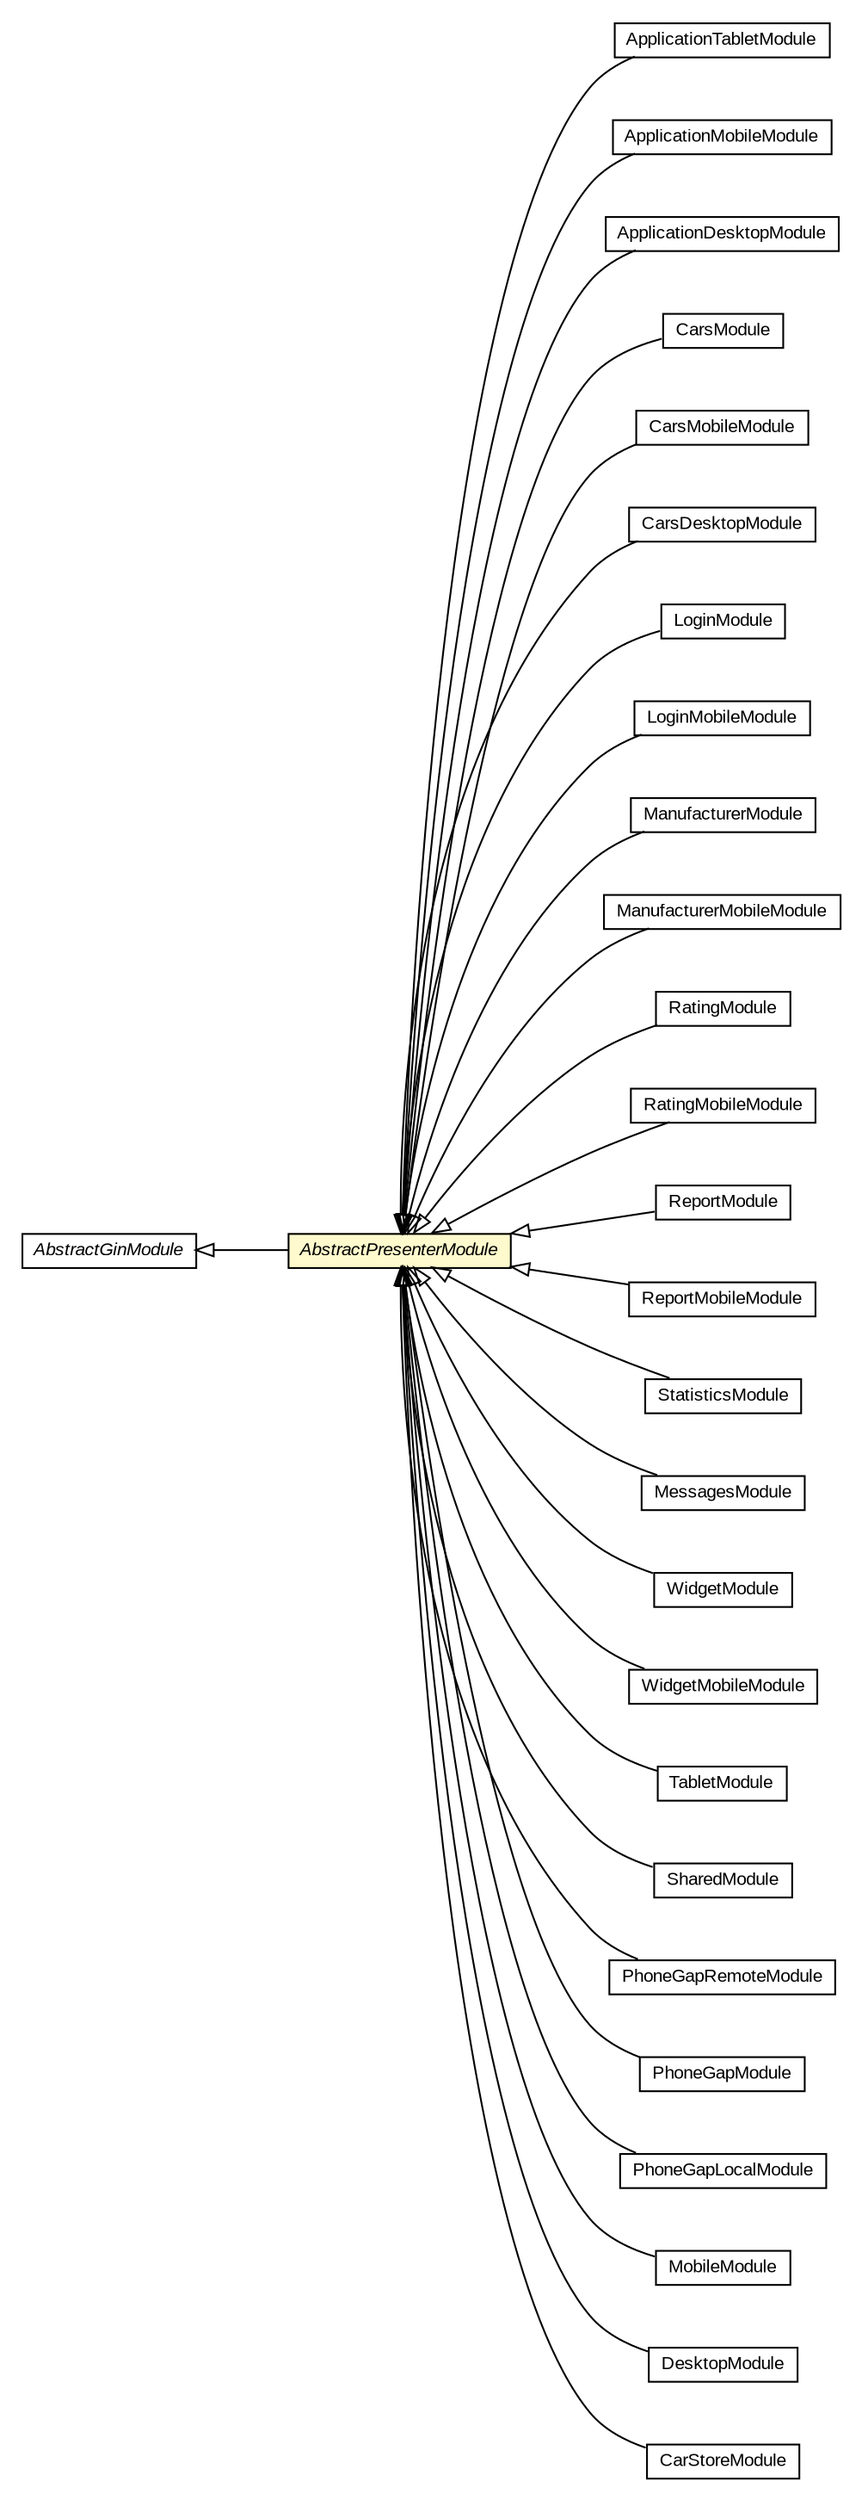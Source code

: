 #!/usr/local/bin/dot
#
# Class diagram 
# Generated by UMLGraph version R5_6-24-gf6e263 (http://www.umlgraph.org/)
#

digraph G {
	edge [fontname="arial",fontsize=10,labelfontname="arial",labelfontsize=10];
	node [fontname="arial",fontsize=10,shape=plaintext];
	nodesep=0.25;
	ranksep=0.5;
	rankdir=LR;
	// com.gwtplatform.mvp.client.gin.AbstractPresenterModule
	c97516 [label=<<table title="com.gwtplatform.mvp.client.gin.AbstractPresenterModule" border="0" cellborder="1" cellspacing="0" cellpadding="2" port="p" bgcolor="lemonChiffon" href="./AbstractPresenterModule.html">
		<tr><td><table border="0" cellspacing="0" cellpadding="1">
<tr><td align="center" balign="center"><font face="arial italic"> AbstractPresenterModule </font></td></tr>
		</table></td></tr>
		</table>>, URL="./AbstractPresenterModule.html", fontname="arial", fontcolor="black", fontsize=10.0];
	// com.gwtplatform.carstore.client.application.ApplicationTabletModule
	c97774 [label=<<table title="com.gwtplatform.carstore.client.application.ApplicationTabletModule" border="0" cellborder="1" cellspacing="0" cellpadding="2" port="p" href="../../../carstore/client/application/ApplicationTabletModule.html">
		<tr><td><table border="0" cellspacing="0" cellpadding="1">
<tr><td align="center" balign="center"> ApplicationTabletModule </td></tr>
		</table></td></tr>
		</table>>, URL="../../../carstore/client/application/ApplicationTabletModule.html", fontname="arial", fontcolor="black", fontsize=10.0];
	// com.gwtplatform.carstore.client.application.ApplicationMobileModule
	c97780 [label=<<table title="com.gwtplatform.carstore.client.application.ApplicationMobileModule" border="0" cellborder="1" cellspacing="0" cellpadding="2" port="p" href="../../../carstore/client/application/ApplicationMobileModule.html">
		<tr><td><table border="0" cellspacing="0" cellpadding="1">
<tr><td align="center" balign="center"> ApplicationMobileModule </td></tr>
		</table></td></tr>
		</table>>, URL="../../../carstore/client/application/ApplicationMobileModule.html", fontname="arial", fontcolor="black", fontsize=10.0];
	// com.gwtplatform.carstore.client.application.ApplicationDesktopModule
	c97781 [label=<<table title="com.gwtplatform.carstore.client.application.ApplicationDesktopModule" border="0" cellborder="1" cellspacing="0" cellpadding="2" port="p" href="../../../carstore/client/application/ApplicationDesktopModule.html">
		<tr><td><table border="0" cellspacing="0" cellpadding="1">
<tr><td align="center" balign="center"> ApplicationDesktopModule </td></tr>
		</table></td></tr>
		</table>>, URL="../../../carstore/client/application/ApplicationDesktopModule.html", fontname="arial", fontcolor="black", fontsize=10.0];
	// com.gwtplatform.carstore.client.application.cars.CarsModule
	c97816 [label=<<table title="com.gwtplatform.carstore.client.application.cars.CarsModule" border="0" cellborder="1" cellspacing="0" cellpadding="2" port="p" href="../../../carstore/client/application/cars/CarsModule.html">
		<tr><td><table border="0" cellspacing="0" cellpadding="1">
<tr><td align="center" balign="center"> CarsModule </td></tr>
		</table></td></tr>
		</table>>, URL="../../../carstore/client/application/cars/CarsModule.html", fontname="arial", fontcolor="black", fontsize=10.0];
	// com.gwtplatform.carstore.client.application.cars.CarsMobileModule
	c97818 [label=<<table title="com.gwtplatform.carstore.client.application.cars.CarsMobileModule" border="0" cellborder="1" cellspacing="0" cellpadding="2" port="p" href="../../../carstore/client/application/cars/CarsMobileModule.html">
		<tr><td><table border="0" cellspacing="0" cellpadding="1">
<tr><td align="center" balign="center"> CarsMobileModule </td></tr>
		</table></td></tr>
		</table>>, URL="../../../carstore/client/application/cars/CarsMobileModule.html", fontname="arial", fontcolor="black", fontsize=10.0];
	// com.gwtplatform.carstore.client.application.cars.CarsDesktopModule
	c97819 [label=<<table title="com.gwtplatform.carstore.client.application.cars.CarsDesktopModule" border="0" cellborder="1" cellspacing="0" cellpadding="2" port="p" href="../../../carstore/client/application/cars/CarsDesktopModule.html">
		<tr><td><table border="0" cellspacing="0" cellpadding="1">
<tr><td align="center" balign="center"> CarsDesktopModule </td></tr>
		</table></td></tr>
		</table>>, URL="../../../carstore/client/application/cars/CarsDesktopModule.html", fontname="arial", fontcolor="black", fontsize=10.0];
	// com.gwtplatform.carstore.client.application.login.LoginModule
	c97841 [label=<<table title="com.gwtplatform.carstore.client.application.login.LoginModule" border="0" cellborder="1" cellspacing="0" cellpadding="2" port="p" href="../../../carstore/client/application/login/LoginModule.html">
		<tr><td><table border="0" cellspacing="0" cellpadding="1">
<tr><td align="center" balign="center"> LoginModule </td></tr>
		</table></td></tr>
		</table>>, URL="../../../carstore/client/application/login/LoginModule.html", fontname="arial", fontcolor="black", fontsize=10.0];
	// com.gwtplatform.carstore.client.application.login.LoginMobileModule
	c97843 [label=<<table title="com.gwtplatform.carstore.client.application.login.LoginMobileModule" border="0" cellborder="1" cellspacing="0" cellpadding="2" port="p" href="../../../carstore/client/application/login/LoginMobileModule.html">
		<tr><td><table border="0" cellspacing="0" cellpadding="1">
<tr><td align="center" balign="center"> LoginMobileModule </td></tr>
		</table></td></tr>
		</table>>, URL="../../../carstore/client/application/login/LoginMobileModule.html", fontname="arial", fontcolor="black", fontsize=10.0];
	// com.gwtplatform.carstore.client.application.manufacturer.ManufacturerModule
	c97851 [label=<<table title="com.gwtplatform.carstore.client.application.manufacturer.ManufacturerModule" border="0" cellborder="1" cellspacing="0" cellpadding="2" port="p" href="../../../carstore/client/application/manufacturer/ManufacturerModule.html">
		<tr><td><table border="0" cellspacing="0" cellpadding="1">
<tr><td align="center" balign="center"> ManufacturerModule </td></tr>
		</table></td></tr>
		</table>>, URL="../../../carstore/client/application/manufacturer/ManufacturerModule.html", fontname="arial", fontcolor="black", fontsize=10.0];
	// com.gwtplatform.carstore.client.application.manufacturer.ManufacturerMobileModule
	c97853 [label=<<table title="com.gwtplatform.carstore.client.application.manufacturer.ManufacturerMobileModule" border="0" cellborder="1" cellspacing="0" cellpadding="2" port="p" href="../../../carstore/client/application/manufacturer/ManufacturerMobileModule.html">
		<tr><td><table border="0" cellspacing="0" cellpadding="1">
<tr><td align="center" balign="center"> ManufacturerMobileModule </td></tr>
		</table></td></tr>
		</table>>, URL="../../../carstore/client/application/manufacturer/ManufacturerMobileModule.html", fontname="arial", fontcolor="black", fontsize=10.0];
	// com.gwtplatform.carstore.client.application.rating.RatingModule
	c97872 [label=<<table title="com.gwtplatform.carstore.client.application.rating.RatingModule" border="0" cellborder="1" cellspacing="0" cellpadding="2" port="p" href="../../../carstore/client/application/rating/RatingModule.html">
		<tr><td><table border="0" cellspacing="0" cellpadding="1">
<tr><td align="center" balign="center"> RatingModule </td></tr>
		</table></td></tr>
		</table>>, URL="../../../carstore/client/application/rating/RatingModule.html", fontname="arial", fontcolor="black", fontsize=10.0];
	// com.gwtplatform.carstore.client.application.rating.RatingMobileModule
	c97874 [label=<<table title="com.gwtplatform.carstore.client.application.rating.RatingMobileModule" border="0" cellborder="1" cellspacing="0" cellpadding="2" port="p" href="../../../carstore/client/application/rating/RatingMobileModule.html">
		<tr><td><table border="0" cellspacing="0" cellpadding="1">
<tr><td align="center" balign="center"> RatingMobileModule </td></tr>
		</table></td></tr>
		</table>>, URL="../../../carstore/client/application/rating/RatingMobileModule.html", fontname="arial", fontcolor="black", fontsize=10.0];
	// com.gwtplatform.carstore.client.application.report.ReportModule
	c97893 [label=<<table title="com.gwtplatform.carstore.client.application.report.ReportModule" border="0" cellborder="1" cellspacing="0" cellpadding="2" port="p" href="../../../carstore/client/application/report/ReportModule.html">
		<tr><td><table border="0" cellspacing="0" cellpadding="1">
<tr><td align="center" balign="center"> ReportModule </td></tr>
		</table></td></tr>
		</table>>, URL="../../../carstore/client/application/report/ReportModule.html", fontname="arial", fontcolor="black", fontsize=10.0];
	// com.gwtplatform.carstore.client.application.report.ReportMobileModule
	c97895 [label=<<table title="com.gwtplatform.carstore.client.application.report.ReportMobileModule" border="0" cellborder="1" cellspacing="0" cellpadding="2" port="p" href="../../../carstore/client/application/report/ReportMobileModule.html">
		<tr><td><table border="0" cellspacing="0" cellpadding="1">
<tr><td align="center" balign="center"> ReportMobileModule </td></tr>
		</table></td></tr>
		</table>>, URL="../../../carstore/client/application/report/ReportMobileModule.html", fontname="arial", fontcolor="black", fontsize=10.0];
	// com.gwtplatform.carstore.client.application.stats.StatisticsModule
	c97899 [label=<<table title="com.gwtplatform.carstore.client.application.stats.StatisticsModule" border="0" cellborder="1" cellspacing="0" cellpadding="2" port="p" href="../../../carstore/client/application/stats/StatisticsModule.html">
		<tr><td><table border="0" cellspacing="0" cellpadding="1">
<tr><td align="center" balign="center"> StatisticsModule </td></tr>
		</table></td></tr>
		</table>>, URL="../../../carstore/client/application/stats/StatisticsModule.html", fontname="arial", fontcolor="black", fontsize=10.0];
	// com.gwtplatform.carstore.client.application.widget.message.MessagesModule
	c97913 [label=<<table title="com.gwtplatform.carstore.client.application.widget.message.MessagesModule" border="0" cellborder="1" cellspacing="0" cellpadding="2" port="p" href="../../../carstore/client/application/widget/message/MessagesModule.html">
		<tr><td><table border="0" cellspacing="0" cellpadding="1">
<tr><td align="center" balign="center"> MessagesModule </td></tr>
		</table></td></tr>
		</table>>, URL="../../../carstore/client/application/widget/message/MessagesModule.html", fontname="arial", fontcolor="black", fontsize=10.0];
	// com.gwtplatform.carstore.client.application.widget.WidgetModule
	c97918 [label=<<table title="com.gwtplatform.carstore.client.application.widget.WidgetModule" border="0" cellborder="1" cellspacing="0" cellpadding="2" port="p" href="../../../carstore/client/application/widget/WidgetModule.html">
		<tr><td><table border="0" cellspacing="0" cellpadding="1">
<tr><td align="center" balign="center"> WidgetModule </td></tr>
		</table></td></tr>
		</table>>, URL="../../../carstore/client/application/widget/WidgetModule.html", fontname="arial", fontcolor="black", fontsize=10.0];
	// com.gwtplatform.carstore.client.application.widget.WidgetMobileModule
	c97919 [label=<<table title="com.gwtplatform.carstore.client.application.widget.WidgetMobileModule" border="0" cellborder="1" cellspacing="0" cellpadding="2" port="p" href="../../../carstore/client/application/widget/WidgetMobileModule.html">
		<tr><td><table border="0" cellspacing="0" cellpadding="1">
<tr><td align="center" balign="center"> WidgetMobileModule </td></tr>
		</table></td></tr>
		</table>>, URL="../../../carstore/client/application/widget/WidgetMobileModule.html", fontname="arial", fontcolor="black", fontsize=10.0];
	// com.gwtplatform.carstore.client.gin.TabletModule
	c97923 [label=<<table title="com.gwtplatform.carstore.client.gin.TabletModule" border="0" cellborder="1" cellspacing="0" cellpadding="2" port="p" href="../../../carstore/client/gin/TabletModule.html">
		<tr><td><table border="0" cellspacing="0" cellpadding="1">
<tr><td align="center" balign="center"> TabletModule </td></tr>
		</table></td></tr>
		</table>>, URL="../../../carstore/client/gin/TabletModule.html", fontname="arial", fontcolor="black", fontsize=10.0];
	// com.gwtplatform.carstore.client.gin.SharedModule
	c97924 [label=<<table title="com.gwtplatform.carstore.client.gin.SharedModule" border="0" cellborder="1" cellspacing="0" cellpadding="2" port="p" href="../../../carstore/client/gin/SharedModule.html">
		<tr><td><table border="0" cellspacing="0" cellpadding="1">
<tr><td align="center" balign="center"> SharedModule </td></tr>
		</table></td></tr>
		</table>>, URL="../../../carstore/client/gin/SharedModule.html", fontname="arial", fontcolor="black", fontsize=10.0];
	// com.gwtplatform.carstore.client.gin.PhoneGapRemoteModule
	c97926 [label=<<table title="com.gwtplatform.carstore.client.gin.PhoneGapRemoteModule" border="0" cellborder="1" cellspacing="0" cellpadding="2" port="p" href="../../../carstore/client/gin/PhoneGapRemoteModule.html">
		<tr><td><table border="0" cellspacing="0" cellpadding="1">
<tr><td align="center" balign="center"> PhoneGapRemoteModule </td></tr>
		</table></td></tr>
		</table>>, URL="../../../carstore/client/gin/PhoneGapRemoteModule.html", fontname="arial", fontcolor="black", fontsize=10.0];
	// com.gwtplatform.carstore.client.gin.PhoneGapModule
	c97927 [label=<<table title="com.gwtplatform.carstore.client.gin.PhoneGapModule" border="0" cellborder="1" cellspacing="0" cellpadding="2" port="p" href="../../../carstore/client/gin/PhoneGapModule.html">
		<tr><td><table border="0" cellspacing="0" cellpadding="1">
<tr><td align="center" balign="center"> PhoneGapModule </td></tr>
		</table></td></tr>
		</table>>, URL="../../../carstore/client/gin/PhoneGapModule.html", fontname="arial", fontcolor="black", fontsize=10.0];
	// com.gwtplatform.carstore.client.gin.PhoneGapLocalModule
	c97928 [label=<<table title="com.gwtplatform.carstore.client.gin.PhoneGapLocalModule" border="0" cellborder="1" cellspacing="0" cellpadding="2" port="p" href="../../../carstore/client/gin/PhoneGapLocalModule.html">
		<tr><td><table border="0" cellspacing="0" cellpadding="1">
<tr><td align="center" balign="center"> PhoneGapLocalModule </td></tr>
		</table></td></tr>
		</table>>, URL="../../../carstore/client/gin/PhoneGapLocalModule.html", fontname="arial", fontcolor="black", fontsize=10.0];
	// com.gwtplatform.carstore.client.gin.MobileModule
	c97930 [label=<<table title="com.gwtplatform.carstore.client.gin.MobileModule" border="0" cellborder="1" cellspacing="0" cellpadding="2" port="p" href="../../../carstore/client/gin/MobileModule.html">
		<tr><td><table border="0" cellspacing="0" cellpadding="1">
<tr><td align="center" balign="center"> MobileModule </td></tr>
		</table></td></tr>
		</table>>, URL="../../../carstore/client/gin/MobileModule.html", fontname="arial", fontcolor="black", fontsize=10.0];
	// com.gwtplatform.carstore.client.gin.DesktopModule
	c97931 [label=<<table title="com.gwtplatform.carstore.client.gin.DesktopModule" border="0" cellborder="1" cellspacing="0" cellpadding="2" port="p" href="../../../carstore/client/gin/DesktopModule.html">
		<tr><td><table border="0" cellspacing="0" cellpadding="1">
<tr><td align="center" balign="center"> DesktopModule </td></tr>
		</table></td></tr>
		</table>>, URL="../../../carstore/client/gin/DesktopModule.html", fontname="arial", fontcolor="black", fontsize=10.0];
	// com.gwtplatform.carstore.client.gin.CarStoreModule
	c97932 [label=<<table title="com.gwtplatform.carstore.client.gin.CarStoreModule" border="0" cellborder="1" cellspacing="0" cellpadding="2" port="p" href="../../../carstore/client/gin/CarStoreModule.html">
		<tr><td><table border="0" cellspacing="0" cellpadding="1">
<tr><td align="center" balign="center"> CarStoreModule </td></tr>
		</table></td></tr>
		</table>>, URL="../../../carstore/client/gin/CarStoreModule.html", fontname="arial", fontcolor="black", fontsize=10.0];
	//com.gwtplatform.mvp.client.gin.AbstractPresenterModule extends com.google.gwt.inject.client.AbstractGinModule
	c98020:p -> c97516:p [dir=back,arrowtail=empty];
	//com.gwtplatform.carstore.client.application.ApplicationTabletModule extends com.gwtplatform.mvp.client.gin.AbstractPresenterModule
	c97516:p -> c97774:p [dir=back,arrowtail=empty];
	//com.gwtplatform.carstore.client.application.ApplicationMobileModule extends com.gwtplatform.mvp.client.gin.AbstractPresenterModule
	c97516:p -> c97780:p [dir=back,arrowtail=empty];
	//com.gwtplatform.carstore.client.application.ApplicationDesktopModule extends com.gwtplatform.mvp.client.gin.AbstractPresenterModule
	c97516:p -> c97781:p [dir=back,arrowtail=empty];
	//com.gwtplatform.carstore.client.application.cars.CarsModule extends com.gwtplatform.mvp.client.gin.AbstractPresenterModule
	c97516:p -> c97816:p [dir=back,arrowtail=empty];
	//com.gwtplatform.carstore.client.application.cars.CarsMobileModule extends com.gwtplatform.mvp.client.gin.AbstractPresenterModule
	c97516:p -> c97818:p [dir=back,arrowtail=empty];
	//com.gwtplatform.carstore.client.application.cars.CarsDesktopModule extends com.gwtplatform.mvp.client.gin.AbstractPresenterModule
	c97516:p -> c97819:p [dir=back,arrowtail=empty];
	//com.gwtplatform.carstore.client.application.login.LoginModule extends com.gwtplatform.mvp.client.gin.AbstractPresenterModule
	c97516:p -> c97841:p [dir=back,arrowtail=empty];
	//com.gwtplatform.carstore.client.application.login.LoginMobileModule extends com.gwtplatform.mvp.client.gin.AbstractPresenterModule
	c97516:p -> c97843:p [dir=back,arrowtail=empty];
	//com.gwtplatform.carstore.client.application.manufacturer.ManufacturerModule extends com.gwtplatform.mvp.client.gin.AbstractPresenterModule
	c97516:p -> c97851:p [dir=back,arrowtail=empty];
	//com.gwtplatform.carstore.client.application.manufacturer.ManufacturerMobileModule extends com.gwtplatform.mvp.client.gin.AbstractPresenterModule
	c97516:p -> c97853:p [dir=back,arrowtail=empty];
	//com.gwtplatform.carstore.client.application.rating.RatingModule extends com.gwtplatform.mvp.client.gin.AbstractPresenterModule
	c97516:p -> c97872:p [dir=back,arrowtail=empty];
	//com.gwtplatform.carstore.client.application.rating.RatingMobileModule extends com.gwtplatform.mvp.client.gin.AbstractPresenterModule
	c97516:p -> c97874:p [dir=back,arrowtail=empty];
	//com.gwtplatform.carstore.client.application.report.ReportModule extends com.gwtplatform.mvp.client.gin.AbstractPresenterModule
	c97516:p -> c97893:p [dir=back,arrowtail=empty];
	//com.gwtplatform.carstore.client.application.report.ReportMobileModule extends com.gwtplatform.mvp.client.gin.AbstractPresenterModule
	c97516:p -> c97895:p [dir=back,arrowtail=empty];
	//com.gwtplatform.carstore.client.application.stats.StatisticsModule extends com.gwtplatform.mvp.client.gin.AbstractPresenterModule
	c97516:p -> c97899:p [dir=back,arrowtail=empty];
	//com.gwtplatform.carstore.client.application.widget.message.MessagesModule extends com.gwtplatform.mvp.client.gin.AbstractPresenterModule
	c97516:p -> c97913:p [dir=back,arrowtail=empty];
	//com.gwtplatform.carstore.client.application.widget.WidgetModule extends com.gwtplatform.mvp.client.gin.AbstractPresenterModule
	c97516:p -> c97918:p [dir=back,arrowtail=empty];
	//com.gwtplatform.carstore.client.application.widget.WidgetMobileModule extends com.gwtplatform.mvp.client.gin.AbstractPresenterModule
	c97516:p -> c97919:p [dir=back,arrowtail=empty];
	//com.gwtplatform.carstore.client.gin.TabletModule extends com.gwtplatform.mvp.client.gin.AbstractPresenterModule
	c97516:p -> c97923:p [dir=back,arrowtail=empty];
	//com.gwtplatform.carstore.client.gin.SharedModule extends com.gwtplatform.mvp.client.gin.AbstractPresenterModule
	c97516:p -> c97924:p [dir=back,arrowtail=empty];
	//com.gwtplatform.carstore.client.gin.PhoneGapRemoteModule extends com.gwtplatform.mvp.client.gin.AbstractPresenterModule
	c97516:p -> c97926:p [dir=back,arrowtail=empty];
	//com.gwtplatform.carstore.client.gin.PhoneGapModule extends com.gwtplatform.mvp.client.gin.AbstractPresenterModule
	c97516:p -> c97927:p [dir=back,arrowtail=empty];
	//com.gwtplatform.carstore.client.gin.PhoneGapLocalModule extends com.gwtplatform.mvp.client.gin.AbstractPresenterModule
	c97516:p -> c97928:p [dir=back,arrowtail=empty];
	//com.gwtplatform.carstore.client.gin.MobileModule extends com.gwtplatform.mvp.client.gin.AbstractPresenterModule
	c97516:p -> c97930:p [dir=back,arrowtail=empty];
	//com.gwtplatform.carstore.client.gin.DesktopModule extends com.gwtplatform.mvp.client.gin.AbstractPresenterModule
	c97516:p -> c97931:p [dir=back,arrowtail=empty];
	//com.gwtplatform.carstore.client.gin.CarStoreModule extends com.gwtplatform.mvp.client.gin.AbstractPresenterModule
	c97516:p -> c97932:p [dir=back,arrowtail=empty];
	// com.google.gwt.inject.client.AbstractGinModule
	c98020 [label=<<table title="com.google.gwt.inject.client.AbstractGinModule" border="0" cellborder="1" cellspacing="0" cellpadding="2" port="p" href="http://google-gin.googlecode.com/svn/trunk/javadoc/com/google/gwt/inject/client/AbstractGinModule.html">
		<tr><td><table border="0" cellspacing="0" cellpadding="1">
<tr><td align="center" balign="center"><font face="arial italic"> AbstractGinModule </font></td></tr>
		</table></td></tr>
		</table>>, URL="http://google-gin.googlecode.com/svn/trunk/javadoc/com/google/gwt/inject/client/AbstractGinModule.html", fontname="arial", fontcolor="black", fontsize=10.0];
}

